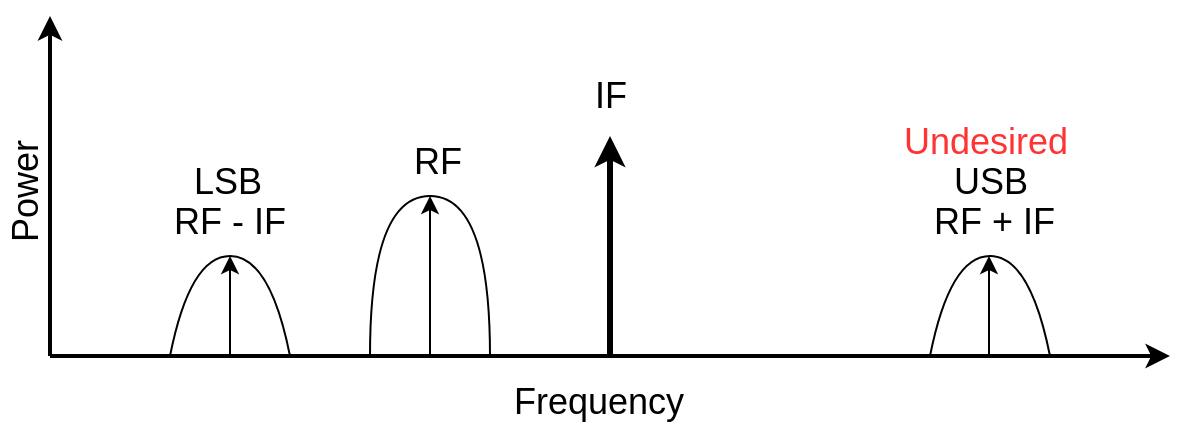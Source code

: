 <mxfile version="10.6.6" type="device"><diagram id="jg5Ee_W717cqF8czIMVA" name="Page-1"><mxGraphModel dx="797" dy="409" grid="1" gridSize="10" guides="1" tooltips="1" connect="1" arrows="1" fold="1" page="1" pageScale="1" pageWidth="827" pageHeight="1169" math="0" shadow="0"><root><mxCell id="0"/><mxCell id="1" parent="0"/><mxCell id="fR0Lryx_VWt5Qo1AJdsS-1" value="" style="endArrow=classic;html=1;strokeWidth=2;" edge="1" parent="1"><mxGeometry width="50" height="50" relative="1" as="geometry"><mxPoint x="80" y="320" as="sourcePoint"/><mxPoint x="80" y="150" as="targetPoint"/></mxGeometry></mxCell><mxCell id="fR0Lryx_VWt5Qo1AJdsS-2" value="" style="endArrow=classic;html=1;strokeWidth=2;" edge="1" parent="1"><mxGeometry width="50" height="50" relative="1" as="geometry"><mxPoint x="80" y="320" as="sourcePoint"/><mxPoint x="640" y="320" as="targetPoint"/></mxGeometry></mxCell><mxCell id="fR0Lryx_VWt5Qo1AJdsS-3" value="" style="endArrow=classic;html=1;strokeWidth=3;" edge="1" parent="1"><mxGeometry width="50" height="50" relative="1" as="geometry"><mxPoint x="360" y="320" as="sourcePoint"/><mxPoint x="360" y="210" as="targetPoint"/></mxGeometry></mxCell><mxCell id="fR0Lryx_VWt5Qo1AJdsS-4" value="&lt;font style=&quot;font-size: 18px&quot;&gt;IF&lt;/font&gt;" style="text;html=1;resizable=0;points=[];align=center;verticalAlign=middle;labelBackgroundColor=#ffffff;" vertex="1" connectable="0" parent="fR0Lryx_VWt5Qo1AJdsS-3"><mxGeometry x="0.117" y="-1" relative="1" as="geometry"><mxPoint x="-1" y="-68.5" as="offset"/></mxGeometry></mxCell><mxCell id="fR0Lryx_VWt5Qo1AJdsS-5" value="" style="endArrow=classic;html=1;strokeWidth=1;" edge="1" parent="1"><mxGeometry width="50" height="50" relative="1" as="geometry"><mxPoint x="270" y="320" as="sourcePoint"/><mxPoint x="270" y="240" as="targetPoint"/></mxGeometry></mxCell><mxCell id="fR0Lryx_VWt5Qo1AJdsS-6" value="" style="curved=1;endArrow=none;html=1;strokeWidth=1;endFill=0;" edge="1" parent="1"><mxGeometry width="50" height="50" relative="1" as="geometry"><mxPoint x="300" y="320" as="sourcePoint"/><mxPoint x="240" y="320" as="targetPoint"/><Array as="points"><mxPoint x="300" y="240"/><mxPoint x="240" y="240"/></Array></mxGeometry></mxCell><mxCell id="fR0Lryx_VWt5Qo1AJdsS-9" value="" style="endArrow=classic;html=1;strokeWidth=1;" edge="1" parent="1"><mxGeometry width="50" height="50" relative="1" as="geometry"><mxPoint x="549.5" y="320" as="sourcePoint"/><mxPoint x="549.5" y="270" as="targetPoint"/></mxGeometry></mxCell><mxCell id="fR0Lryx_VWt5Qo1AJdsS-10" value="" style="curved=1;endArrow=none;html=1;strokeWidth=1;endFill=0;" edge="1" parent="1"><mxGeometry width="50" height="50" relative="1" as="geometry"><mxPoint x="580" y="320" as="sourcePoint"/><mxPoint x="520" y="320" as="targetPoint"/><Array as="points"><mxPoint x="570" y="270"/><mxPoint x="530" y="270"/></Array></mxGeometry></mxCell><mxCell id="fR0Lryx_VWt5Qo1AJdsS-11" value="&lt;font style=&quot;font-size: 18px&quot;&gt;Power&lt;/font&gt;" style="text;html=1;resizable=0;points=[];autosize=1;align=left;verticalAlign=top;spacingTop=-4;rotation=-90;" vertex="1" parent="1"><mxGeometry x="30" y="220" width="70" height="20" as="geometry"/></mxCell><mxCell id="fR0Lryx_VWt5Qo1AJdsS-12" value="&lt;font style=&quot;font-size: 18px&quot;&gt;RF&lt;/font&gt;" style="text;html=1;resizable=0;points=[];autosize=1;align=left;verticalAlign=top;spacingTop=-4;" vertex="1" parent="1"><mxGeometry x="260" y="210" width="40" height="20" as="geometry"/></mxCell><mxCell id="fR0Lryx_VWt5Qo1AJdsS-14" value="&lt;font style=&quot;font-size: 18px&quot;&gt;RF + IF&lt;/font&gt;" style="text;html=1;resizable=0;points=[];autosize=1;align=left;verticalAlign=top;spacingTop=-4;" vertex="1" parent="1"><mxGeometry x="520" y="240" width="80" height="20" as="geometry"/></mxCell><mxCell id="fR0Lryx_VWt5Qo1AJdsS-15" value="&lt;font style=&quot;font-size: 18px&quot;&gt;Frequency&lt;/font&gt;" style="text;html=1;resizable=0;points=[];autosize=1;align=left;verticalAlign=top;spacingTop=-4;" vertex="1" parent="1"><mxGeometry x="310" y="330" width="100" height="20" as="geometry"/></mxCell><mxCell id="fR0Lryx_VWt5Qo1AJdsS-17" value="&lt;font style=&quot;font-size: 18px&quot;&gt;USB&lt;/font&gt;" style="text;html=1;resizable=0;points=[];autosize=1;align=left;verticalAlign=top;spacingTop=-4;" vertex="1" parent="1"><mxGeometry x="530" y="220" width="50" height="20" as="geometry"/></mxCell><mxCell id="fR0Lryx_VWt5Qo1AJdsS-18" value="" style="endArrow=classic;html=1;strokeWidth=1;" edge="1" parent="1"><mxGeometry width="50" height="50" relative="1" as="geometry"><mxPoint x="170" y="320" as="sourcePoint"/><mxPoint x="170" y="270" as="targetPoint"/></mxGeometry></mxCell><mxCell id="fR0Lryx_VWt5Qo1AJdsS-19" value="" style="curved=1;endArrow=none;html=1;strokeWidth=1;endFill=0;" edge="1" parent="1"><mxGeometry width="50" height="50" relative="1" as="geometry"><mxPoint x="200" y="320" as="sourcePoint"/><mxPoint x="140" y="320" as="targetPoint"/><Array as="points"><mxPoint x="190" y="270"/><mxPoint x="150" y="270"/></Array></mxGeometry></mxCell><mxCell id="fR0Lryx_VWt5Qo1AJdsS-20" value="&lt;font style=&quot;font-size: 18px&quot;&gt;RF - IF&lt;/font&gt;" style="text;html=1;resizable=0;points=[];autosize=1;align=left;verticalAlign=top;spacingTop=-4;" vertex="1" parent="1"><mxGeometry x="140" y="240" width="70" height="20" as="geometry"/></mxCell><mxCell id="fR0Lryx_VWt5Qo1AJdsS-21" value="&lt;font style=&quot;font-size: 18px&quot;&gt;LSB&lt;/font&gt;" style="text;html=1;resizable=0;points=[];autosize=1;align=left;verticalAlign=top;spacingTop=-4;" vertex="1" parent="1"><mxGeometry x="150" y="220" width="50" height="20" as="geometry"/></mxCell><mxCell id="fR0Lryx_VWt5Qo1AJdsS-22" value="&lt;span style=&quot;font-size: 18px&quot;&gt;Undesired&lt;/span&gt;" style="text;html=1;resizable=0;points=[];autosize=1;align=left;verticalAlign=top;spacingTop=-4;fontColor=#FF3333;" vertex="1" parent="1"><mxGeometry x="505" y="200" width="100" height="20" as="geometry"/></mxCell></root></mxGraphModel></diagram></mxfile>